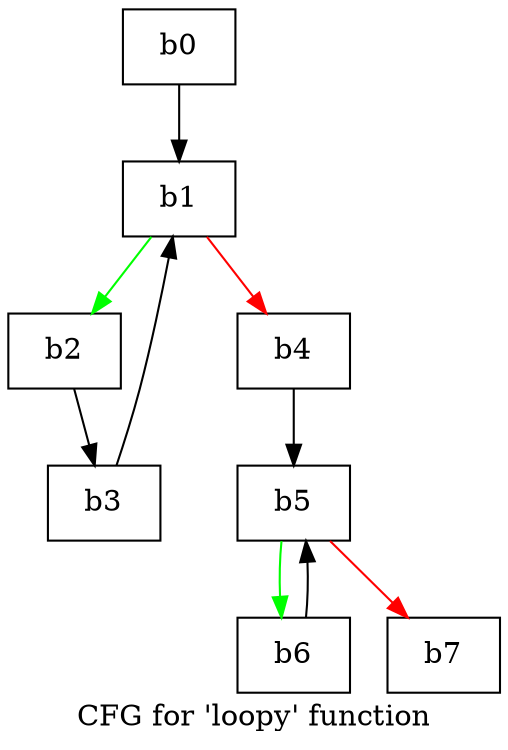 digraph G {
label="CFG for 'loopy' function";
Node1599683 [shape=record,label="b0"];
Node1599683 -> Node1599688;
Node1599688 [shape=record,label="b1"];
Node1599688 -> Node1599693 [color=green];
Node1599688 -> Node1599703 [color=red];
Node1599693 [shape=record,label="b2"];
Node1599693 -> Node1599698;
Node1599698 [shape=record,label="b3"];
Node1599698 -> Node1599688;
Node1599703 [shape=record,label="b4"];
Node1599703 -> Node1599708;
Node1599708 [shape=record,label="b5"];
Node1599708 -> Node1599713 [color=green];
Node1599708 -> Node1599718 [color=red];
Node1599713 [shape=record,label="b6"];
Node1599713 -> Node1599708;
Node1599718 [shape=record,label="b7"];
}
